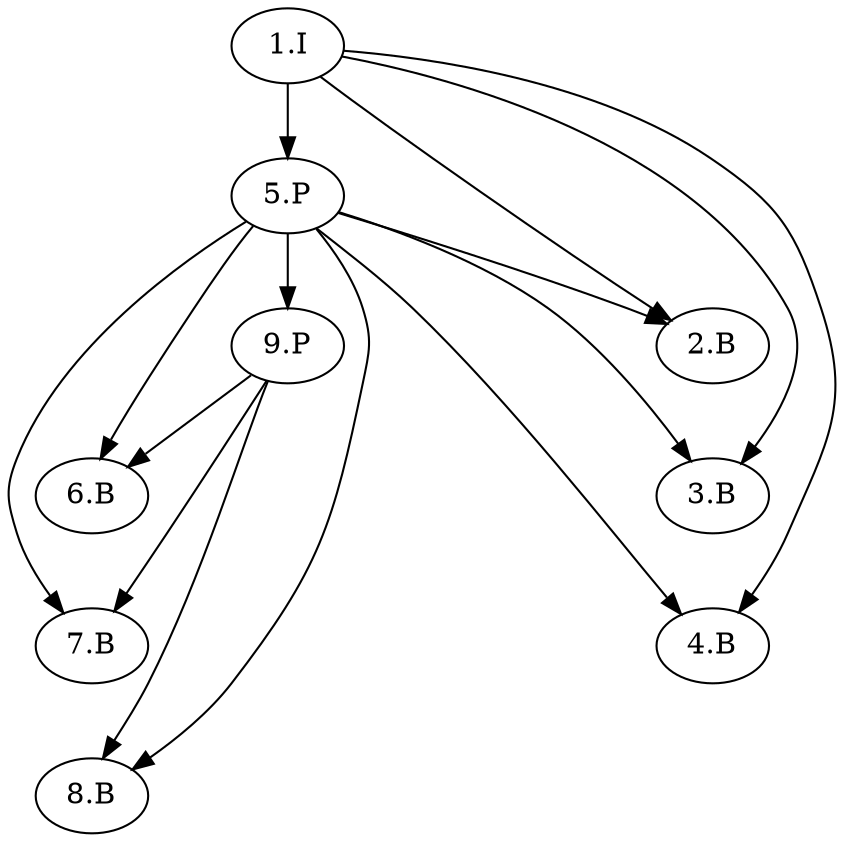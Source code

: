 digraph {
    node[group=a];
    "1.I";"5.P";"9.P";
    node[group=c];
    "2.B";"3.B";"4.B";"6.B";"7.B";"8.B";

    "1.I" -> "5.P" -> "9.P"

    {"1.I" "5.P"} -> {
        "2.B"
        "3.B"
        "4.B"
    }

    {"5.P" "9.P"} -> {
        "6.B"
        "7.B"
        "8.B"
    }

    edge[style=invis];
    "1.I" -> "2.B" -> "3.B" -> "4.B" -> "5.P" -> "6.B" -> "7.B" -> "8.B" -> "9.P";
}